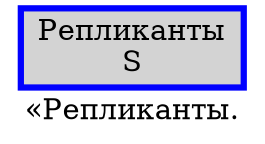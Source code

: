 digraph SENTENCE_2735 {
	graph [label="«Репликанты."]
	node [style=filled]
		1 [label="Репликанты
S" color=blue fillcolor=lightgray penwidth=3 shape=box]
}